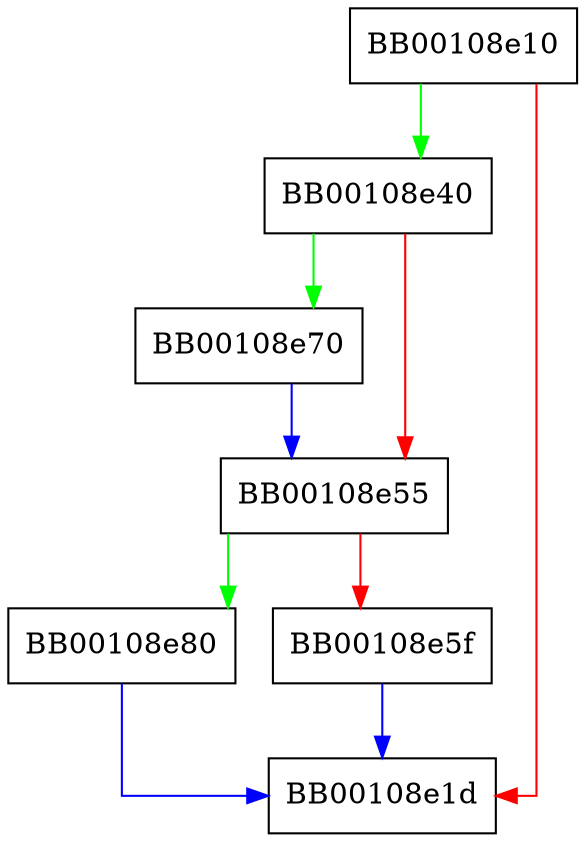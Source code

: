 digraph FUN_00108e10 {
  node [shape="box"];
  graph [splines=ortho];
  BB00108e10 -> BB00108e40 [color="green"];
  BB00108e10 -> BB00108e1d [color="red"];
  BB00108e40 -> BB00108e70 [color="green"];
  BB00108e40 -> BB00108e55 [color="red"];
  BB00108e55 -> BB00108e80 [color="green"];
  BB00108e55 -> BB00108e5f [color="red"];
  BB00108e5f -> BB00108e1d [color="blue"];
  BB00108e70 -> BB00108e55 [color="blue"];
  BB00108e80 -> BB00108e1d [color="blue"];
}